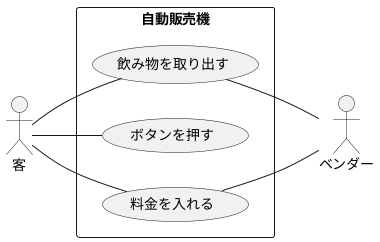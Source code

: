 @startuml 例題1
left to right direction
actor 客 
actor ベンダー
rectangle 自動販売機 {
usecase 飲み物を取り出す
usecase ボタンを押す
usecase 料金を入れる
}
客-- 飲み物を取り出す
客-- ボタンを押す
客-- 料金を入れる
料金を入れる--ベンダー
飲み物を取り出す--ベンダー
@enduml